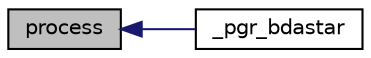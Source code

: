 digraph "process"
{
  edge [fontname="Helvetica",fontsize="10",labelfontname="Helvetica",labelfontsize="10"];
  node [fontname="Helvetica",fontsize="10",shape=record];
  rankdir="LR";
  Node96 [label="process",height=0.2,width=0.4,color="black", fillcolor="grey75", style="filled", fontcolor="black"];
  Node96 -> Node97 [dir="back",color="midnightblue",fontsize="10",style="solid",fontname="Helvetica"];
  Node97 [label="_pgr_bdastar",height=0.2,width=0.4,color="black", fillcolor="white", style="filled",URL="$bdAstar_8c.html#a95ba2fc4cc7b5812f6432604116b77d9"];
}

